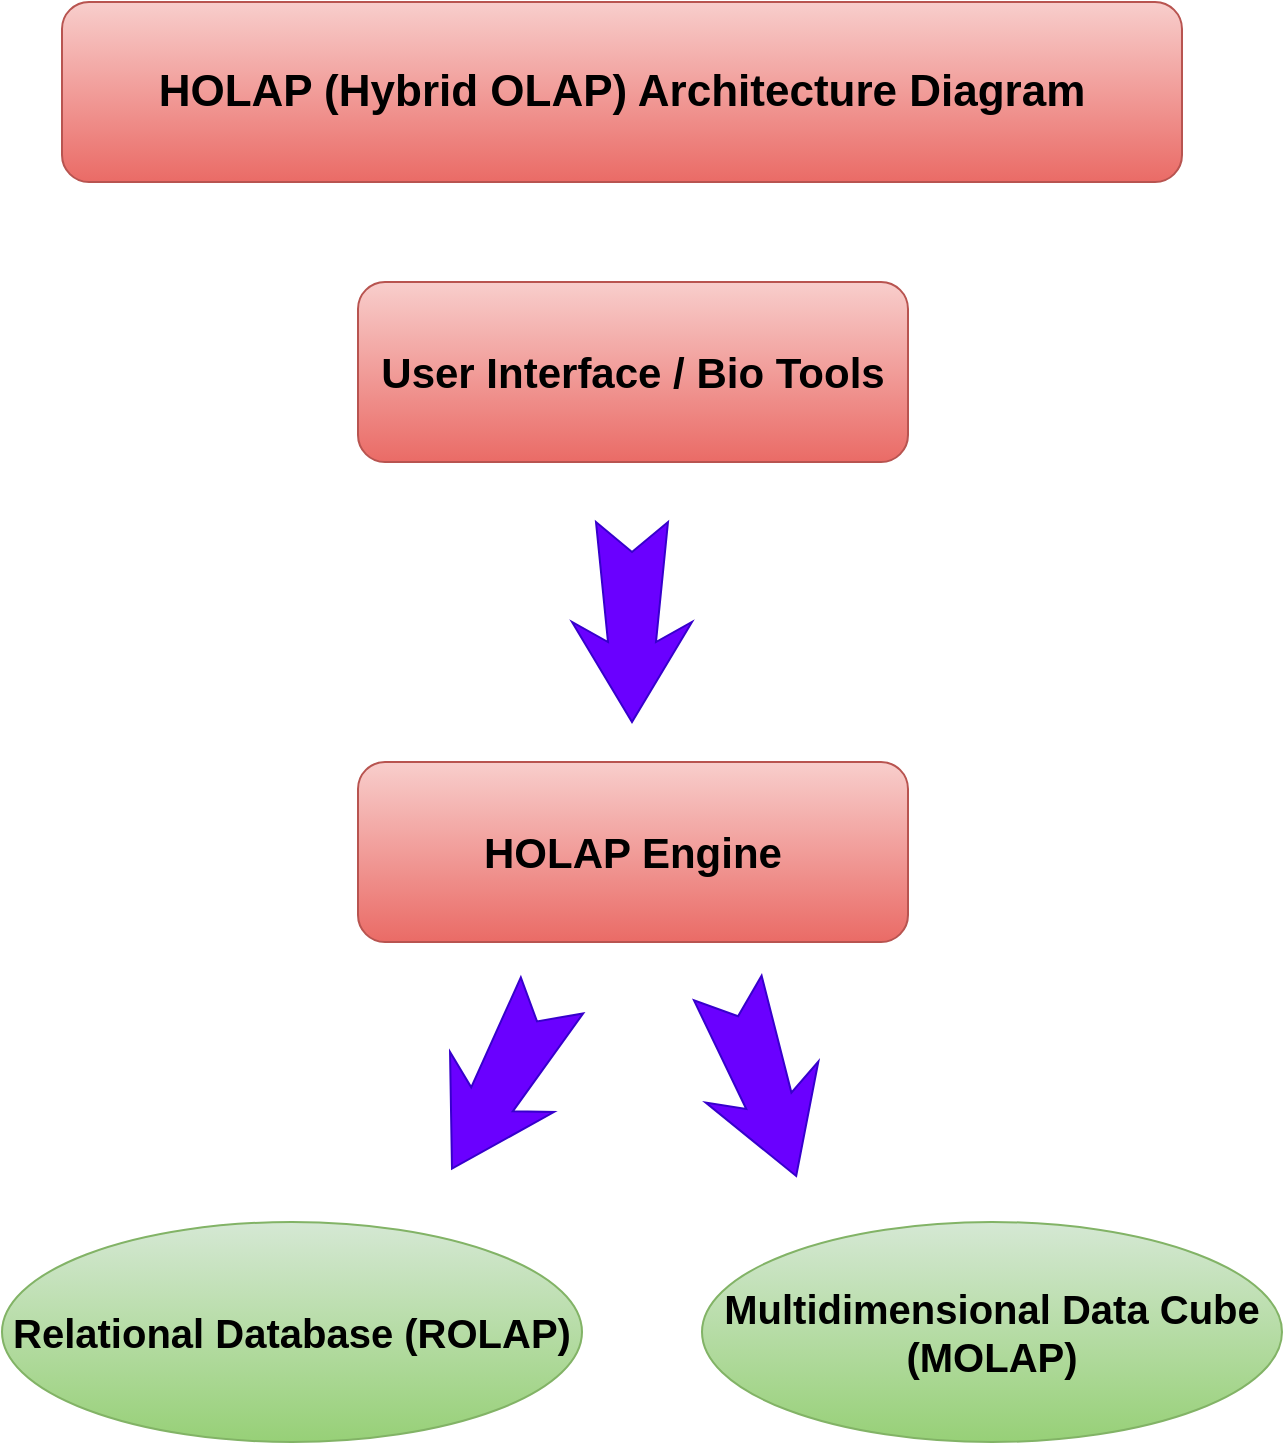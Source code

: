<mxfile version="28.2.8">
  <diagram name="Page-1" id="sWDfryysk6n-3_u3-3tR">
    <mxGraphModel dx="1163" dy="636" grid="1" gridSize="10" guides="1" tooltips="1" connect="1" arrows="1" fold="1" page="1" pageScale="1" pageWidth="850" pageHeight="1100" math="0" shadow="0">
      <root>
        <mxCell id="0" />
        <mxCell id="1" parent="0" />
        <mxCell id="wbkLNlwd_sPks_fUpgUF-5" value="" style="html=1;shadow=0;dashed=0;align=center;verticalAlign=middle;shape=mxgraph.arrows2.stylisedArrow;dy=0.6;dx=40;notch=15;feather=0.4;fillColor=#6a00ff;fontColor=#ffffff;strokeColor=#3700CC;rotation=90;" vertex="1" parent="1">
          <mxGeometry x="375" y="310" width="100" height="60" as="geometry" />
        </mxCell>
        <mxCell id="wbkLNlwd_sPks_fUpgUF-6" value="&lt;font style=&quot;font-size: 21px;&quot;&gt;&lt;b style=&quot;&quot;&gt;User Interface / Bio Tools&lt;/b&gt;&lt;/font&gt;" style="rounded=1;whiteSpace=wrap;html=1;fillColor=#f8cecc;strokeColor=#b85450;gradientColor=#ea6b66;" vertex="1" parent="1">
          <mxGeometry x="288" y="170" width="275" height="90" as="geometry" />
        </mxCell>
        <mxCell id="wbkLNlwd_sPks_fUpgUF-7" value="&lt;font style=&quot;font-size: 21px;&quot;&gt;&lt;b style=&quot;&quot;&gt;HOLAP Engine&lt;/b&gt;&lt;/font&gt;" style="rounded=1;whiteSpace=wrap;html=1;fillColor=#f8cecc;strokeColor=#b85450;gradientColor=#ea6b66;" vertex="1" parent="1">
          <mxGeometry x="288" y="410" width="275" height="90" as="geometry" />
        </mxCell>
        <mxCell id="wbkLNlwd_sPks_fUpgUF-9" value="&lt;span style=&quot;font-size: 20px;&quot;&gt;&lt;b&gt;Multidimensional Data Cube&lt;/b&gt;&lt;/span&gt;&lt;div&gt;&lt;span style=&quot;font-size: 20px;&quot;&gt;&lt;b&gt;(MOLAP)&lt;/b&gt;&lt;/span&gt;&lt;/div&gt;" style="ellipse;whiteSpace=wrap;html=1;fillColor=#d5e8d4;gradientColor=#97d077;strokeColor=#82b366;" vertex="1" parent="1">
          <mxGeometry x="460" y="640" width="290" height="110" as="geometry" />
        </mxCell>
        <mxCell id="wbkLNlwd_sPks_fUpgUF-10" value="" style="html=1;shadow=0;dashed=0;align=center;verticalAlign=middle;shape=mxgraph.arrows2.stylisedArrow;dy=0.6;dx=40;notch=15;feather=0.4;fillColor=#6a00ff;fontColor=#ffffff;strokeColor=#3700CC;rotation=120;" vertex="1" parent="1">
          <mxGeometry x="310" y="540" width="100" height="60" as="geometry" />
        </mxCell>
        <mxCell id="wbkLNlwd_sPks_fUpgUF-14" value="&lt;b&gt;&lt;font style=&quot;font-size: 22px;&quot;&gt;HOLAP (Hybrid OLAP) Architecture Diagram&lt;/font&gt;&lt;/b&gt;" style="rounded=1;whiteSpace=wrap;html=1;fillColor=#f8cecc;strokeColor=#b85450;gradientColor=#ea6b66;" vertex="1" parent="1">
          <mxGeometry x="140" y="30" width="560" height="90" as="geometry" />
        </mxCell>
        <mxCell id="wbkLNlwd_sPks_fUpgUF-15" value="&lt;span style=&quot;font-size: 20px;&quot;&gt;&lt;b&gt;Relational Database (ROLAP)&lt;/b&gt;&lt;/span&gt;" style="ellipse;whiteSpace=wrap;html=1;fillColor=#d5e8d4;gradientColor=#97d077;strokeColor=#82b366;" vertex="1" parent="1">
          <mxGeometry x="110" y="640" width="290" height="110" as="geometry" />
        </mxCell>
        <mxCell id="wbkLNlwd_sPks_fUpgUF-16" value="" style="html=1;shadow=0;dashed=0;align=center;verticalAlign=middle;shape=mxgraph.arrows2.stylisedArrow;dy=0.6;dx=40;notch=15;feather=0.4;fillColor=#6a00ff;fontColor=#ffffff;strokeColor=#3700CC;rotation=70;" vertex="1" parent="1">
          <mxGeometry x="440" y="540" width="100" height="60" as="geometry" />
        </mxCell>
      </root>
    </mxGraphModel>
  </diagram>
</mxfile>
